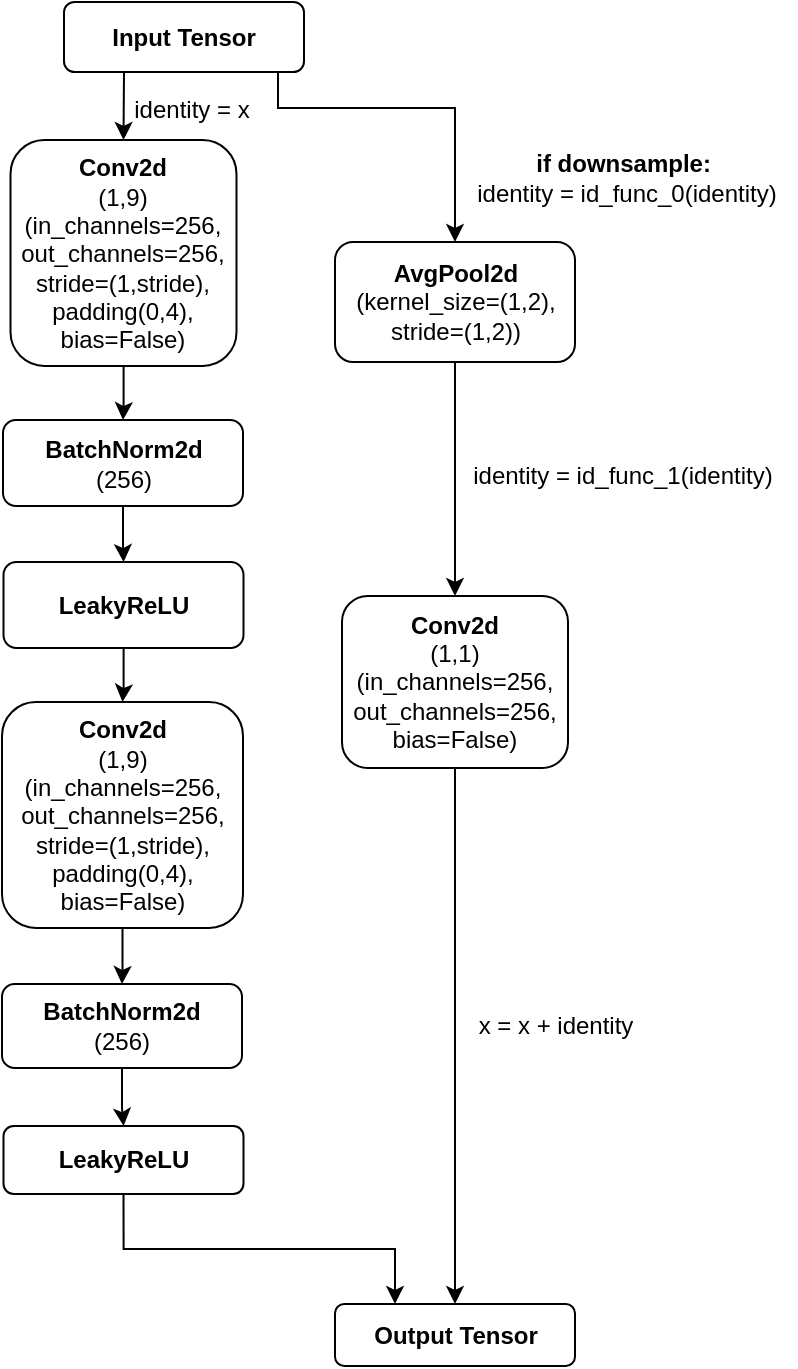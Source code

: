 <mxfile version="25.0.3">
  <diagram name="Page-1" id="xIsuJlmcDwODKHdp31VX">
    <mxGraphModel dx="712" dy="745" grid="0" gridSize="10" guides="1" tooltips="1" connect="1" arrows="1" fold="1" page="1" pageScale="1" pageWidth="850" pageHeight="1100" math="0" shadow="0">
      <root>
        <mxCell id="0" />
        <mxCell id="1" parent="0" />
        <mxCell id="Z3jagwq3WPoYb0QSBA1p-20" style="edgeStyle=orthogonalEdgeStyle;rounded=0;orthogonalLoop=1;jettySize=auto;html=1;exitX=0.75;exitY=1;exitDx=0;exitDy=0;entryX=0.5;entryY=0;entryDx=0;entryDy=0;" edge="1" parent="1" source="Z3jagwq3WPoYb0QSBA1p-1" target="Z3jagwq3WPoYb0QSBA1p-15">
          <mxGeometry relative="1" as="geometry">
            <Array as="points">
              <mxPoint x="530" y="51" />
              <mxPoint x="530" y="87" />
              <mxPoint x="619" y="87" />
            </Array>
          </mxGeometry>
        </mxCell>
        <mxCell id="Z3jagwq3WPoYb0QSBA1p-1" value="&lt;b&gt;Input Tensor&lt;/b&gt;" style="rounded=1;whiteSpace=wrap;html=1;" vertex="1" parent="1">
          <mxGeometry x="423" y="34" width="120" height="35" as="geometry" />
        </mxCell>
        <mxCell id="Z3jagwq3WPoYb0QSBA1p-5" value="" style="edgeStyle=orthogonalEdgeStyle;rounded=0;orthogonalLoop=1;jettySize=auto;html=1;" edge="1" parent="1" source="Z3jagwq3WPoYb0QSBA1p-2" target="Z3jagwq3WPoYb0QSBA1p-3">
          <mxGeometry relative="1" as="geometry" />
        </mxCell>
        <mxCell id="Z3jagwq3WPoYb0QSBA1p-2" value="&lt;b&gt;Conv2d&lt;/b&gt;&lt;div&gt;(1,9)&lt;/div&gt;&lt;div&gt;(in_channels=256,&lt;/div&gt;&lt;div&gt;out_channels=256,&lt;/div&gt;&lt;div&gt;stride=(1,stride),&lt;/div&gt;&lt;div&gt;padding(0,4),&lt;/div&gt;&lt;div&gt;bias=False)&lt;/div&gt;" style="rounded=1;whiteSpace=wrap;html=1;" vertex="1" parent="1">
          <mxGeometry x="396.25" y="103" width="113" height="113" as="geometry" />
        </mxCell>
        <mxCell id="Z3jagwq3WPoYb0QSBA1p-7" value="" style="edgeStyle=orthogonalEdgeStyle;rounded=0;orthogonalLoop=1;jettySize=auto;html=1;" edge="1" parent="1" source="Z3jagwq3WPoYb0QSBA1p-3" target="Z3jagwq3WPoYb0QSBA1p-6">
          <mxGeometry relative="1" as="geometry" />
        </mxCell>
        <mxCell id="Z3jagwq3WPoYb0QSBA1p-3" value="&lt;b&gt;BatchNorm2d&lt;/b&gt;&lt;div&gt;(256)&lt;/div&gt;" style="whiteSpace=wrap;html=1;rounded=1;" vertex="1" parent="1">
          <mxGeometry x="392.5" y="243" width="120" height="43" as="geometry" />
        </mxCell>
        <mxCell id="Z3jagwq3WPoYb0QSBA1p-9" value="" style="edgeStyle=orthogonalEdgeStyle;rounded=0;orthogonalLoop=1;jettySize=auto;html=1;" edge="1" parent="1" source="Z3jagwq3WPoYb0QSBA1p-6" target="Z3jagwq3WPoYb0QSBA1p-8">
          <mxGeometry relative="1" as="geometry" />
        </mxCell>
        <mxCell id="Z3jagwq3WPoYb0QSBA1p-6" value="&lt;b&gt;LeakyReLU&lt;/b&gt;" style="whiteSpace=wrap;html=1;rounded=1;" vertex="1" parent="1">
          <mxGeometry x="392.75" y="314" width="120" height="43" as="geometry" />
        </mxCell>
        <mxCell id="Z3jagwq3WPoYb0QSBA1p-11" value="" style="edgeStyle=orthogonalEdgeStyle;rounded=0;orthogonalLoop=1;jettySize=auto;html=1;" edge="1" parent="1" source="Z3jagwq3WPoYb0QSBA1p-8" target="Z3jagwq3WPoYb0QSBA1p-10">
          <mxGeometry relative="1" as="geometry" />
        </mxCell>
        <mxCell id="Z3jagwq3WPoYb0QSBA1p-8" value="&lt;b&gt;Conv2d&lt;/b&gt;&lt;div&gt;(1,9)&lt;/div&gt;&lt;div&gt;(in_channels=256,&lt;/div&gt;&lt;div&gt;out_channels=256,&lt;/div&gt;&lt;div&gt;stride=(1,stride),&lt;/div&gt;&lt;div&gt;padding(0,4),&lt;/div&gt;&lt;div&gt;bias=False)&lt;/div&gt;" style="whiteSpace=wrap;html=1;rounded=1;" vertex="1" parent="1">
          <mxGeometry x="392" y="384" width="120.5" height="113" as="geometry" />
        </mxCell>
        <mxCell id="Z3jagwq3WPoYb0QSBA1p-13" value="" style="edgeStyle=orthogonalEdgeStyle;rounded=0;orthogonalLoop=1;jettySize=auto;html=1;" edge="1" parent="1" source="Z3jagwq3WPoYb0QSBA1p-10" target="Z3jagwq3WPoYb0QSBA1p-12">
          <mxGeometry relative="1" as="geometry" />
        </mxCell>
        <mxCell id="Z3jagwq3WPoYb0QSBA1p-10" value="&lt;b&gt;BatchNorm2d&lt;/b&gt;&lt;div&gt;(256)&lt;/div&gt;" style="whiteSpace=wrap;html=1;rounded=1;" vertex="1" parent="1">
          <mxGeometry x="392" y="525" width="120" height="42" as="geometry" />
        </mxCell>
        <mxCell id="Z3jagwq3WPoYb0QSBA1p-28" style="edgeStyle=orthogonalEdgeStyle;rounded=0;orthogonalLoop=1;jettySize=auto;html=1;exitX=0.5;exitY=1;exitDx=0;exitDy=0;entryX=0.25;entryY=0;entryDx=0;entryDy=0;" edge="1" parent="1" source="Z3jagwq3WPoYb0QSBA1p-12" target="Z3jagwq3WPoYb0QSBA1p-14">
          <mxGeometry relative="1" as="geometry" />
        </mxCell>
        <mxCell id="Z3jagwq3WPoYb0QSBA1p-12" value="&lt;b&gt;LeakyReLU&lt;/b&gt;" style="whiteSpace=wrap;html=1;rounded=1;" vertex="1" parent="1">
          <mxGeometry x="392.75" y="596" width="120" height="34" as="geometry" />
        </mxCell>
        <mxCell id="Z3jagwq3WPoYb0QSBA1p-14" value="&lt;b&gt;Output Tensor&lt;/b&gt;" style="rounded=1;whiteSpace=wrap;html=1;" vertex="1" parent="1">
          <mxGeometry x="558.5" y="685" width="120" height="31" as="geometry" />
        </mxCell>
        <mxCell id="Z3jagwq3WPoYb0QSBA1p-15" value="&lt;b&gt;AvgPool2d&lt;/b&gt;&lt;div&gt;(kernel_size=(1,2),&lt;/div&gt;&lt;div&gt;stride=(1,2))&lt;/div&gt;" style="rounded=1;whiteSpace=wrap;html=1;" vertex="1" parent="1">
          <mxGeometry x="558.5" y="154" width="120" height="60" as="geometry" />
        </mxCell>
        <mxCell id="Z3jagwq3WPoYb0QSBA1p-27" style="edgeStyle=orthogonalEdgeStyle;rounded=0;orthogonalLoop=1;jettySize=auto;html=1;" edge="1" parent="1" source="Z3jagwq3WPoYb0QSBA1p-16" target="Z3jagwq3WPoYb0QSBA1p-14">
          <mxGeometry relative="1" as="geometry" />
        </mxCell>
        <mxCell id="Z3jagwq3WPoYb0QSBA1p-16" value="&lt;b&gt;Conv2d&lt;/b&gt;&lt;div&gt;(1,1)&lt;/div&gt;&lt;div&gt;(in_channels=256,&lt;/div&gt;&lt;div&gt;out_channels=256,&lt;/div&gt;&lt;div&gt;bias=False)&lt;/div&gt;" style="rounded=1;whiteSpace=wrap;html=1;" vertex="1" parent="1">
          <mxGeometry x="562" y="331" width="113" height="86" as="geometry" />
        </mxCell>
        <mxCell id="Z3jagwq3WPoYb0QSBA1p-17" value="identity = x" style="text;html=1;align=center;verticalAlign=middle;whiteSpace=wrap;rounded=0;" vertex="1" parent="1">
          <mxGeometry x="457" y="73" width="60" height="30" as="geometry" />
        </mxCell>
        <mxCell id="Z3jagwq3WPoYb0QSBA1p-18" value="" style="endArrow=classic;html=1;rounded=0;entryX=0.5;entryY=0;entryDx=0;entryDy=0;exitX=0.25;exitY=1;exitDx=0;exitDy=0;" edge="1" parent="1" source="Z3jagwq3WPoYb0QSBA1p-1" target="Z3jagwq3WPoYb0QSBA1p-2">
          <mxGeometry width="50" height="50" relative="1" as="geometry">
            <mxPoint x="379" y="115" as="sourcePoint" />
            <mxPoint x="429" y="65" as="targetPoint" />
          </mxGeometry>
        </mxCell>
        <mxCell id="Z3jagwq3WPoYb0QSBA1p-21" value="&lt;b&gt;if downsample:&amp;nbsp;&lt;/b&gt;&lt;div&gt;identity = id_func_0(identity)&lt;/div&gt;" style="text;html=1;align=center;verticalAlign=middle;whiteSpace=wrap;rounded=0;" vertex="1" parent="1">
          <mxGeometry x="620" y="107" width="169" height="30" as="geometry" />
        </mxCell>
        <mxCell id="Z3jagwq3WPoYb0QSBA1p-24" value="" style="endArrow=classic;html=1;rounded=0;exitX=0.5;exitY=1;exitDx=0;exitDy=0;entryX=0.5;entryY=0;entryDx=0;entryDy=0;" edge="1" parent="1" source="Z3jagwq3WPoYb0QSBA1p-15" target="Z3jagwq3WPoYb0QSBA1p-16">
          <mxGeometry width="50" height="50" relative="1" as="geometry">
            <mxPoint x="628.5" y="301" as="sourcePoint" />
            <mxPoint x="678.5" y="251" as="targetPoint" />
          </mxGeometry>
        </mxCell>
        <mxCell id="Z3jagwq3WPoYb0QSBA1p-25" value="&lt;div&gt;identity = id_func_1(identity)&lt;/div&gt;" style="text;html=1;align=center;verticalAlign=middle;whiteSpace=wrap;rounded=0;" vertex="1" parent="1">
          <mxGeometry x="618" y="256" width="169" height="30" as="geometry" />
        </mxCell>
        <mxCell id="Z3jagwq3WPoYb0QSBA1p-29" value="&lt;div&gt;x = x + identity&lt;/div&gt;" style="text;html=1;align=center;verticalAlign=middle;whiteSpace=wrap;rounded=0;" vertex="1" parent="1">
          <mxGeometry x="623" y="531" width="92" height="30" as="geometry" />
        </mxCell>
      </root>
    </mxGraphModel>
  </diagram>
</mxfile>
